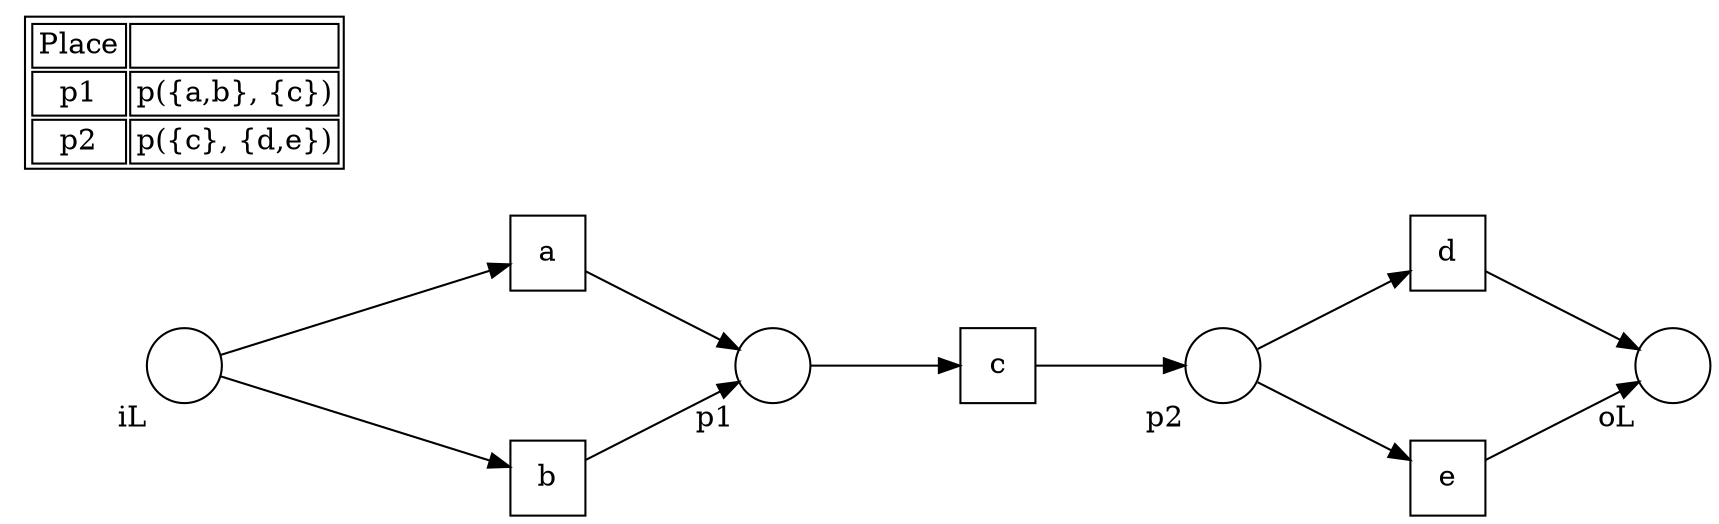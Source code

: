 digraph petrinet {
	graph [nodesep=1 rankdir=LR ranksep=1]
	subgraph places {
		node [shape=circle]
		"p({a,b}, {c})" [label=" " xlabel=p1]
		"p({c}, {d,e})" [label=" " xlabel=p2]
		iL [label=" " xlabel=iL]
		oL [label=" " xlabel=oL]
	}
	subgraph places {
		net [label=<<table>
    
        <tr>
            <td>Place</td>
            <td> </td>
        </tr>
    
    
        <tr>
            <td>p1</td>
            <td>p({a,b}, {c})</td>
        </tr>
        <tr>
            <td>p2</td>
            <td>p({c}, {d,e})</td>
        </tr>
    
</table>> shape=plaintext]
	}
	subgraph transitions {
		node [shape=square]
		a
		b
		c
		d
		e
	}
	iL -> a
	iL -> b
	a -> "p({a,b}, {c})"
	b -> "p({a,b}, {c})"
	"p({a,b}, {c})" -> c
	c -> "p({c}, {d,e})"
	"p({c}, {d,e})" -> d
	"p({c}, {d,e})" -> e
	d -> oL
	e -> oL
}
